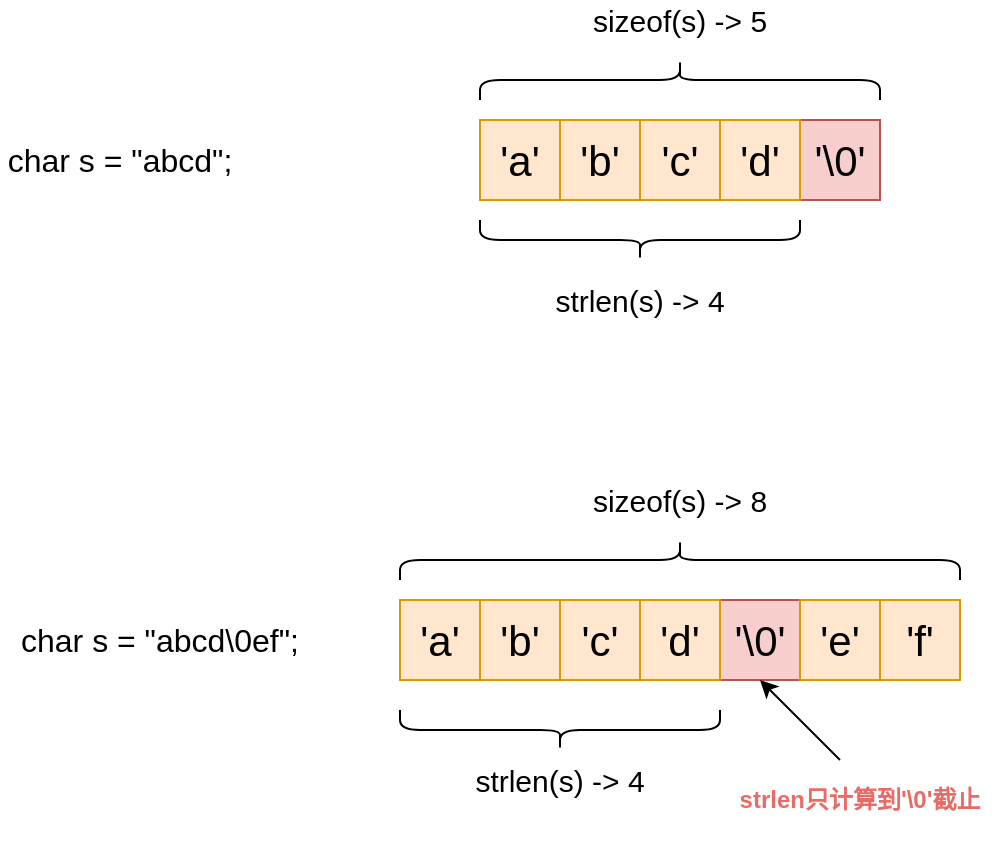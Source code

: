 <mxfile version="15.1.2" type="github">
  <diagram id="NBlxp53tEvIo2HRYmzci" name="Page-1">
    <mxGraphModel dx="2177" dy="774" grid="1" gridSize="10" guides="1" tooltips="1" connect="1" arrows="1" fold="1" page="1" pageScale="1" pageWidth="827" pageHeight="1169" math="0" shadow="0">
      <root>
        <mxCell id="0" />
        <mxCell id="1" parent="0" />
        <mxCell id="t1f41EnN9VQ0A4pPDgWM-27" value="" style="group" vertex="1" connectable="0" parent="1">
          <mxGeometry x="200" y="220" width="200" height="160" as="geometry" />
        </mxCell>
        <mxCell id="t1f41EnN9VQ0A4pPDgWM-1" value="&lt;font style=&quot;font-size: 21px&quot;&gt;&#39;a&#39;&lt;/font&gt;" style="rounded=0;whiteSpace=wrap;html=1;fillColor=#ffe6cc;strokeColor=#d79b00;" vertex="1" parent="t1f41EnN9VQ0A4pPDgWM-27">
          <mxGeometry y="60" width="40" height="40" as="geometry" />
        </mxCell>
        <mxCell id="t1f41EnN9VQ0A4pPDgWM-6" value="&lt;font style=&quot;font-size: 21px&quot;&gt;&#39;b&#39;&lt;/font&gt;" style="rounded=0;whiteSpace=wrap;html=1;fillColor=#ffe6cc;strokeColor=#d79b00;" vertex="1" parent="t1f41EnN9VQ0A4pPDgWM-27">
          <mxGeometry x="40" y="60" width="40" height="40" as="geometry" />
        </mxCell>
        <mxCell id="t1f41EnN9VQ0A4pPDgWM-7" value="&lt;font style=&quot;font-size: 21px&quot;&gt;&#39;\0&#39;&lt;/font&gt;" style="rounded=0;whiteSpace=wrap;html=1;fillColor=#f8cecc;strokeColor=#b85450;" vertex="1" parent="t1f41EnN9VQ0A4pPDgWM-27">
          <mxGeometry x="160" y="60" width="40" height="40" as="geometry" />
        </mxCell>
        <mxCell id="t1f41EnN9VQ0A4pPDgWM-8" value="&lt;font style=&quot;font-size: 21px&quot;&gt;&#39;d&#39;&lt;/font&gt;" style="rounded=0;whiteSpace=wrap;html=1;fillColor=#ffe6cc;strokeColor=#d79b00;" vertex="1" parent="t1f41EnN9VQ0A4pPDgWM-27">
          <mxGeometry x="120" y="60" width="40" height="40" as="geometry" />
        </mxCell>
        <mxCell id="t1f41EnN9VQ0A4pPDgWM-9" value="&lt;font style=&quot;font-size: 21px&quot;&gt;&#39;c&#39;&lt;/font&gt;" style="rounded=0;whiteSpace=wrap;html=1;fillColor=#ffe6cc;strokeColor=#d79b00;" vertex="1" parent="t1f41EnN9VQ0A4pPDgWM-27">
          <mxGeometry x="80" y="60" width="40" height="40" as="geometry" />
        </mxCell>
        <mxCell id="t1f41EnN9VQ0A4pPDgWM-17" value="" style="shape=curlyBracket;whiteSpace=wrap;html=1;rounded=1;flipH=1;rotation=-90;" vertex="1" parent="t1f41EnN9VQ0A4pPDgWM-27">
          <mxGeometry x="90" y="-60" width="20" height="200" as="geometry" />
        </mxCell>
        <mxCell id="t1f41EnN9VQ0A4pPDgWM-19" value="" style="shape=curlyBracket;whiteSpace=wrap;html=1;rounded=1;flipH=1;rotation=90;" vertex="1" parent="t1f41EnN9VQ0A4pPDgWM-27">
          <mxGeometry x="70" y="40" width="20" height="160" as="geometry" />
        </mxCell>
        <mxCell id="t1f41EnN9VQ0A4pPDgWM-21" value="&lt;font style=&quot;font-size: 15px&quot;&gt;sizeof(s) -&amp;gt; 5&lt;/font&gt;" style="text;html=1;strokeColor=none;fillColor=none;align=center;verticalAlign=middle;whiteSpace=wrap;rounded=0;" vertex="1" parent="t1f41EnN9VQ0A4pPDgWM-27">
          <mxGeometry x="40" width="120" height="20" as="geometry" />
        </mxCell>
        <mxCell id="t1f41EnN9VQ0A4pPDgWM-22" value="&lt;font style=&quot;font-size: 15px&quot;&gt;strlen(s) -&amp;gt; 4&lt;/font&gt;" style="text;html=1;strokeColor=none;fillColor=none;align=center;verticalAlign=middle;whiteSpace=wrap;rounded=0;" vertex="1" parent="t1f41EnN9VQ0A4pPDgWM-27">
          <mxGeometry x="20" y="140" width="120" height="20" as="geometry" />
        </mxCell>
        <mxCell id="t1f41EnN9VQ0A4pPDgWM-28" value="" style="group" vertex="1" connectable="0" parent="1">
          <mxGeometry x="160" y="460" width="300" height="180" as="geometry" />
        </mxCell>
        <mxCell id="t1f41EnN9VQ0A4pPDgWM-10" value="&lt;font style=&quot;font-size: 21px&quot;&gt;&#39;a&#39;&lt;/font&gt;" style="rounded=0;whiteSpace=wrap;html=1;fillColor=#ffe6cc;strokeColor=#d79b00;" vertex="1" parent="t1f41EnN9VQ0A4pPDgWM-28">
          <mxGeometry y="60" width="40" height="40" as="geometry" />
        </mxCell>
        <mxCell id="t1f41EnN9VQ0A4pPDgWM-11" value="&lt;font style=&quot;font-size: 21px&quot;&gt;&#39;b&#39;&lt;/font&gt;" style="rounded=0;whiteSpace=wrap;html=1;fillColor=#ffe6cc;strokeColor=#d79b00;" vertex="1" parent="t1f41EnN9VQ0A4pPDgWM-28">
          <mxGeometry x="40" y="60" width="40" height="40" as="geometry" />
        </mxCell>
        <mxCell id="t1f41EnN9VQ0A4pPDgWM-12" value="&lt;font style=&quot;font-size: 21px&quot;&gt;&#39;\0&#39;&lt;/font&gt;" style="rounded=0;whiteSpace=wrap;html=1;fillColor=#f8cecc;strokeColor=#b85450;" vertex="1" parent="t1f41EnN9VQ0A4pPDgWM-28">
          <mxGeometry x="160" y="60" width="40" height="40" as="geometry" />
        </mxCell>
        <mxCell id="t1f41EnN9VQ0A4pPDgWM-13" value="&lt;font style=&quot;font-size: 21px&quot;&gt;&#39;d&#39;&lt;/font&gt;" style="rounded=0;whiteSpace=wrap;html=1;fillColor=#ffe6cc;strokeColor=#d79b00;" vertex="1" parent="t1f41EnN9VQ0A4pPDgWM-28">
          <mxGeometry x="120" y="60" width="40" height="40" as="geometry" />
        </mxCell>
        <mxCell id="t1f41EnN9VQ0A4pPDgWM-14" value="&lt;font style=&quot;font-size: 21px&quot;&gt;&#39;c&#39;&lt;/font&gt;" style="rounded=0;whiteSpace=wrap;html=1;fillColor=#ffe6cc;strokeColor=#d79b00;" vertex="1" parent="t1f41EnN9VQ0A4pPDgWM-28">
          <mxGeometry x="80" y="60" width="40" height="40" as="geometry" />
        </mxCell>
        <mxCell id="t1f41EnN9VQ0A4pPDgWM-15" value="&lt;font style=&quot;font-size: 21px&quot;&gt;&#39;f&#39;&lt;/font&gt;" style="rounded=0;whiteSpace=wrap;html=1;fillColor=#ffe6cc;strokeColor=#d79b00;" vertex="1" parent="t1f41EnN9VQ0A4pPDgWM-28">
          <mxGeometry x="240" y="60" width="40" height="40" as="geometry" />
        </mxCell>
        <mxCell id="t1f41EnN9VQ0A4pPDgWM-16" value="&lt;font style=&quot;font-size: 21px&quot;&gt;&#39;e&#39;&lt;/font&gt;" style="rounded=0;whiteSpace=wrap;html=1;fillColor=#ffe6cc;strokeColor=#d79b00;" vertex="1" parent="t1f41EnN9VQ0A4pPDgWM-28">
          <mxGeometry x="200" y="60" width="40" height="40" as="geometry" />
        </mxCell>
        <mxCell id="t1f41EnN9VQ0A4pPDgWM-18" value="" style="shape=curlyBracket;whiteSpace=wrap;html=1;rounded=1;flipH=1;rotation=-90;" vertex="1" parent="t1f41EnN9VQ0A4pPDgWM-28">
          <mxGeometry x="130" y="-100" width="20" height="280" as="geometry" />
        </mxCell>
        <mxCell id="t1f41EnN9VQ0A4pPDgWM-20" value="" style="shape=curlyBracket;whiteSpace=wrap;html=1;rounded=1;flipH=1;rotation=90;" vertex="1" parent="t1f41EnN9VQ0A4pPDgWM-28">
          <mxGeometry x="70" y="45" width="20" height="160" as="geometry" />
        </mxCell>
        <mxCell id="t1f41EnN9VQ0A4pPDgWM-23" value="&lt;font style=&quot;font-size: 15px&quot;&gt;sizeof(s) -&amp;gt; 8&lt;/font&gt;" style="text;html=1;strokeColor=none;fillColor=none;align=center;verticalAlign=middle;whiteSpace=wrap;rounded=0;" vertex="1" parent="t1f41EnN9VQ0A4pPDgWM-28">
          <mxGeometry x="80" width="120" height="20" as="geometry" />
        </mxCell>
        <mxCell id="t1f41EnN9VQ0A4pPDgWM-24" value="&lt;font style=&quot;font-size: 15px&quot;&gt;strlen(s) -&amp;gt; 4&lt;/font&gt;" style="text;html=1;strokeColor=none;fillColor=none;align=center;verticalAlign=middle;whiteSpace=wrap;rounded=0;" vertex="1" parent="t1f41EnN9VQ0A4pPDgWM-28">
          <mxGeometry x="20" y="140" width="120" height="20" as="geometry" />
        </mxCell>
        <mxCell id="t1f41EnN9VQ0A4pPDgWM-25" value="" style="endArrow=classic;html=1;entryX=0.5;entryY=1;entryDx=0;entryDy=0;" edge="1" parent="t1f41EnN9VQ0A4pPDgWM-28" target="t1f41EnN9VQ0A4pPDgWM-12">
          <mxGeometry width="50" height="50" relative="1" as="geometry">
            <mxPoint x="220" y="140" as="sourcePoint" />
            <mxPoint x="180" y="120" as="targetPoint" />
          </mxGeometry>
        </mxCell>
        <mxCell id="t1f41EnN9VQ0A4pPDgWM-26" value="&lt;font color=&quot;#ea6b66&quot;&gt;&lt;b&gt;strlen只计算到&#39;\0&#39;截止&lt;/b&gt;&lt;/font&gt;" style="text;html=1;strokeColor=none;fillColor=none;align=center;verticalAlign=middle;whiteSpace=wrap;rounded=0;" vertex="1" parent="t1f41EnN9VQ0A4pPDgWM-28">
          <mxGeometry x="160" y="140" width="140" height="40" as="geometry" />
        </mxCell>
        <mxCell id="t1f41EnN9VQ0A4pPDgWM-29" value="&lt;font style=&quot;font-size: 16px&quot;&gt;char s = &quot;abcd&quot;;&lt;/font&gt;" style="text;html=1;strokeColor=none;fillColor=none;align=center;verticalAlign=middle;whiteSpace=wrap;rounded=0;" vertex="1" parent="1">
          <mxGeometry x="-40" y="280" width="120" height="40" as="geometry" />
        </mxCell>
        <mxCell id="t1f41EnN9VQ0A4pPDgWM-30" value="&lt;font style=&quot;font-size: 16px&quot;&gt;char s = &quot;abcd\0ef&quot;;&lt;/font&gt;" style="text;html=1;strokeColor=none;fillColor=none;align=center;verticalAlign=middle;whiteSpace=wrap;rounded=0;" vertex="1" parent="1">
          <mxGeometry x="-40" y="520" width="160" height="40" as="geometry" />
        </mxCell>
      </root>
    </mxGraphModel>
  </diagram>
</mxfile>
